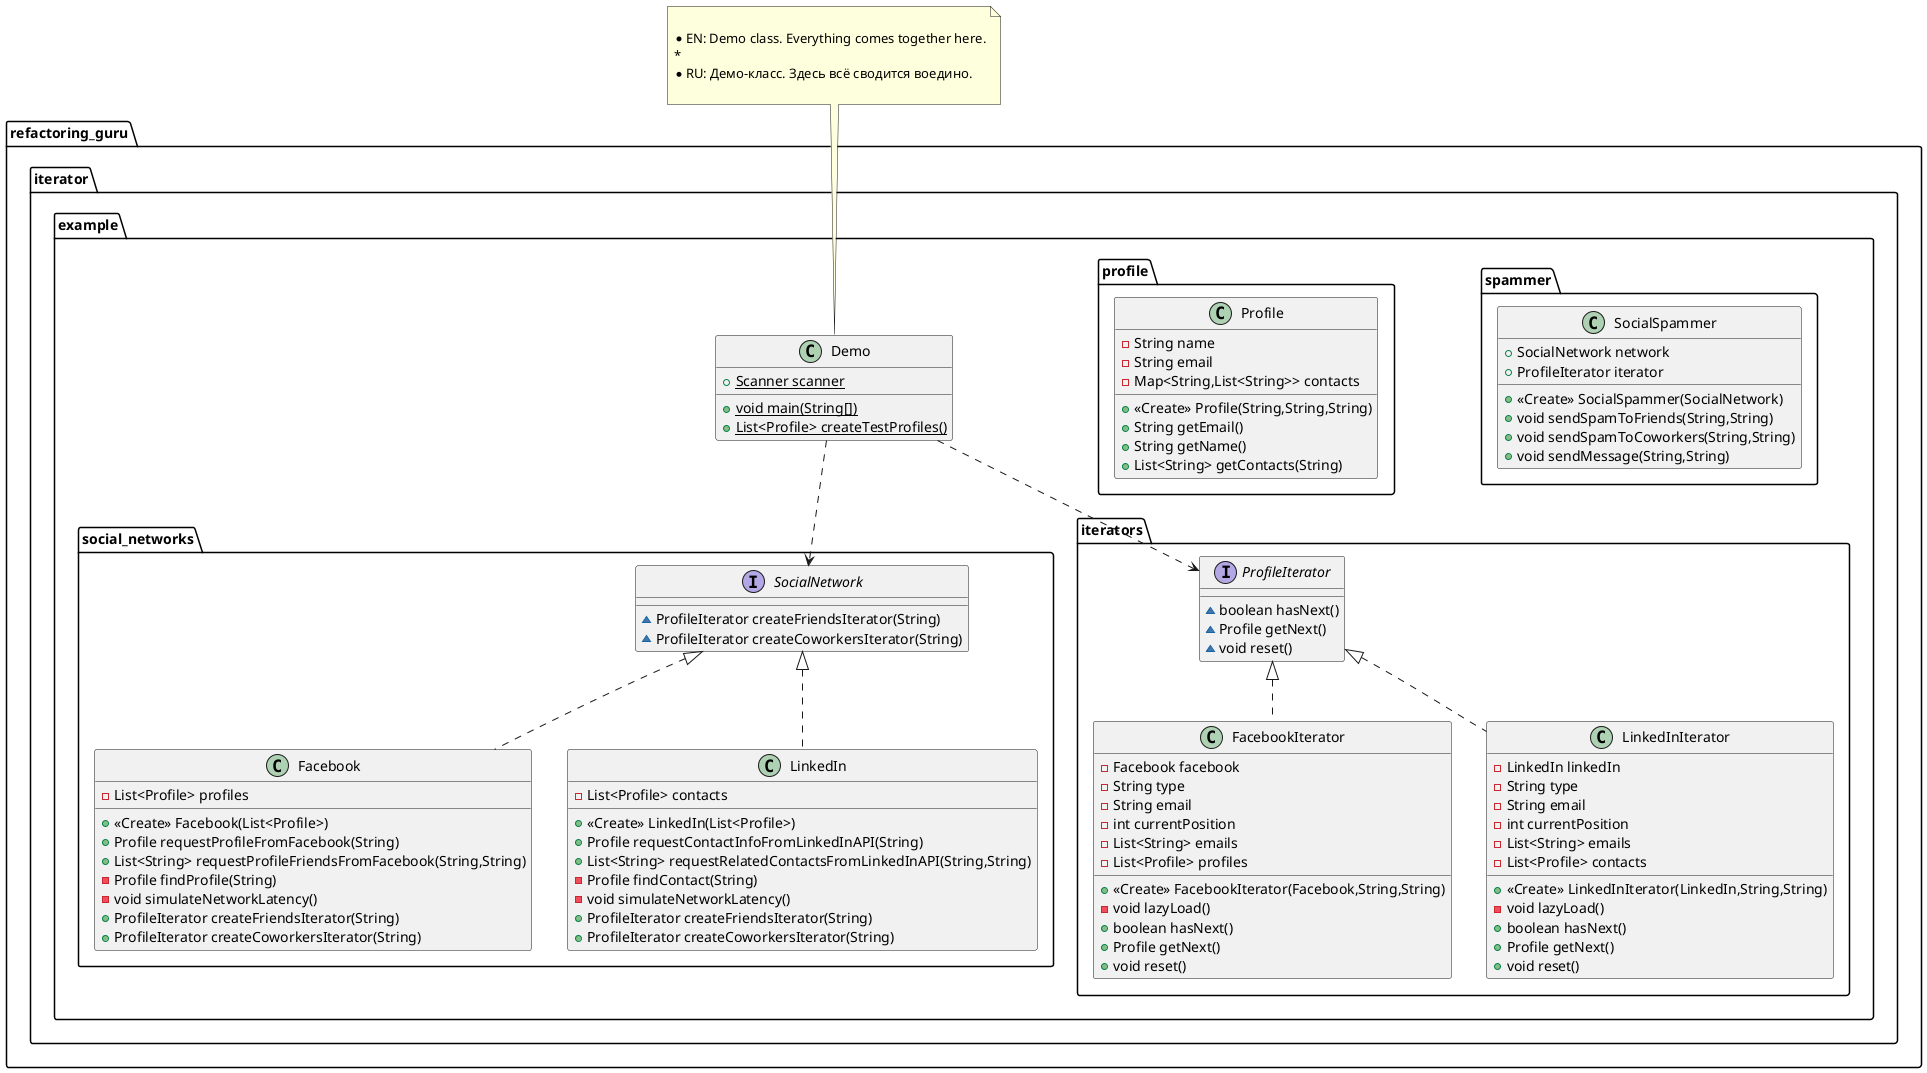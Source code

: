 @startuml

class refactoring_guru.iterator.example.Demo {
+ {static} Scanner scanner
+ {static} void main(String[])
+ {static} List<Profile> createTestProfiles()
}
note top of refactoring_guru.iterator.example.Demo

 * EN: Demo class. Everything comes together here.
 *
 * RU: Демо-класс. Здесь всё сводится воедино.

end note

class refactoring_guru.iterator.example.social_networks.Facebook {
- List<Profile> profiles
+ <<Create>> Facebook(List<Profile>)
+ Profile requestProfileFromFacebook(String)
+ List<String> requestProfileFriendsFromFacebook(String,String)
- Profile findProfile(String)
- void simulateNetworkLatency()
+ ProfileIterator createFriendsIterator(String)
+ ProfileIterator createCoworkersIterator(String)
}

class refactoring_guru.iterator.example.spammer.SocialSpammer {
+ SocialNetwork network
+ ProfileIterator iterator
+ <<Create>> SocialSpammer(SocialNetwork)
+ void sendSpamToFriends(String,String)
+ void sendSpamToCoworkers(String,String)
+ void sendMessage(String,String)
}

class refactoring_guru.iterator.example.iterators.FacebookIterator {
- Facebook facebook
- String type
- String email
- int currentPosition
- List<String> emails
- List<Profile> profiles
+ <<Create>> FacebookIterator(Facebook,String,String)
- void lazyLoad()
+ boolean hasNext()
+ Profile getNext()
+ void reset()
}

class refactoring_guru.iterator.example.social_networks.LinkedIn {
- List<Profile> contacts
+ <<Create>> LinkedIn(List<Profile>)
+ Profile requestContactInfoFromLinkedInAPI(String)
+ List<String> requestRelatedContactsFromLinkedInAPI(String,String)
- Profile findContact(String)
- void simulateNetworkLatency()
+ ProfileIterator createFriendsIterator(String)
+ ProfileIterator createCoworkersIterator(String)
}


class refactoring_guru.iterator.example.profile.Profile {
- String name
- String email
- Map<String,List<String>> contacts
+ <<Create>> Profile(String,String,String)
+ String getEmail()
+ String getName()
+ List<String> getContacts(String)
}

interface refactoring_guru.iterator.example.social_networks.SocialNetwork {
~ ProfileIterator createFriendsIterator(String)
~ ProfileIterator createCoworkersIterator(String)
}

interface refactoring_guru.iterator.example.iterators.ProfileIterator {
~ boolean hasNext()
~ Profile getNext()
~ void reset()
}

class refactoring_guru.iterator.example.iterators.LinkedInIterator {
- LinkedIn linkedIn
- String type
- String email
- int currentPosition
- List<String> emails
- List<Profile> contacts
+ <<Create>> LinkedInIterator(LinkedIn,String,String)
- void lazyLoad()
+ boolean hasNext()
+ Profile getNext()
+ void reset()
}

refactoring_guru.iterator.example.Demo ..> refactoring_guru.iterator.example.iterators.ProfileIterator
refactoring_guru.iterator.example.Demo ..> refactoring_guru.iterator.example.social_networks.SocialNetwork
refactoring_guru.iterator.example.iterators.ProfileIterator <|.. refactoring_guru.iterator.example.iterators.FacebookIterator
refactoring_guru.iterator.example.iterators.ProfileIterator <|.. refactoring_guru.iterator.example.iterators.LinkedInIterator
refactoring_guru.iterator.example.social_networks.SocialNetwork <|.. refactoring_guru.iterator.example.social_networks.Facebook
refactoring_guru.iterator.example.social_networks.SocialNetwork <|.. refactoring_guru.iterator.example.social_networks.LinkedIn
@enduml